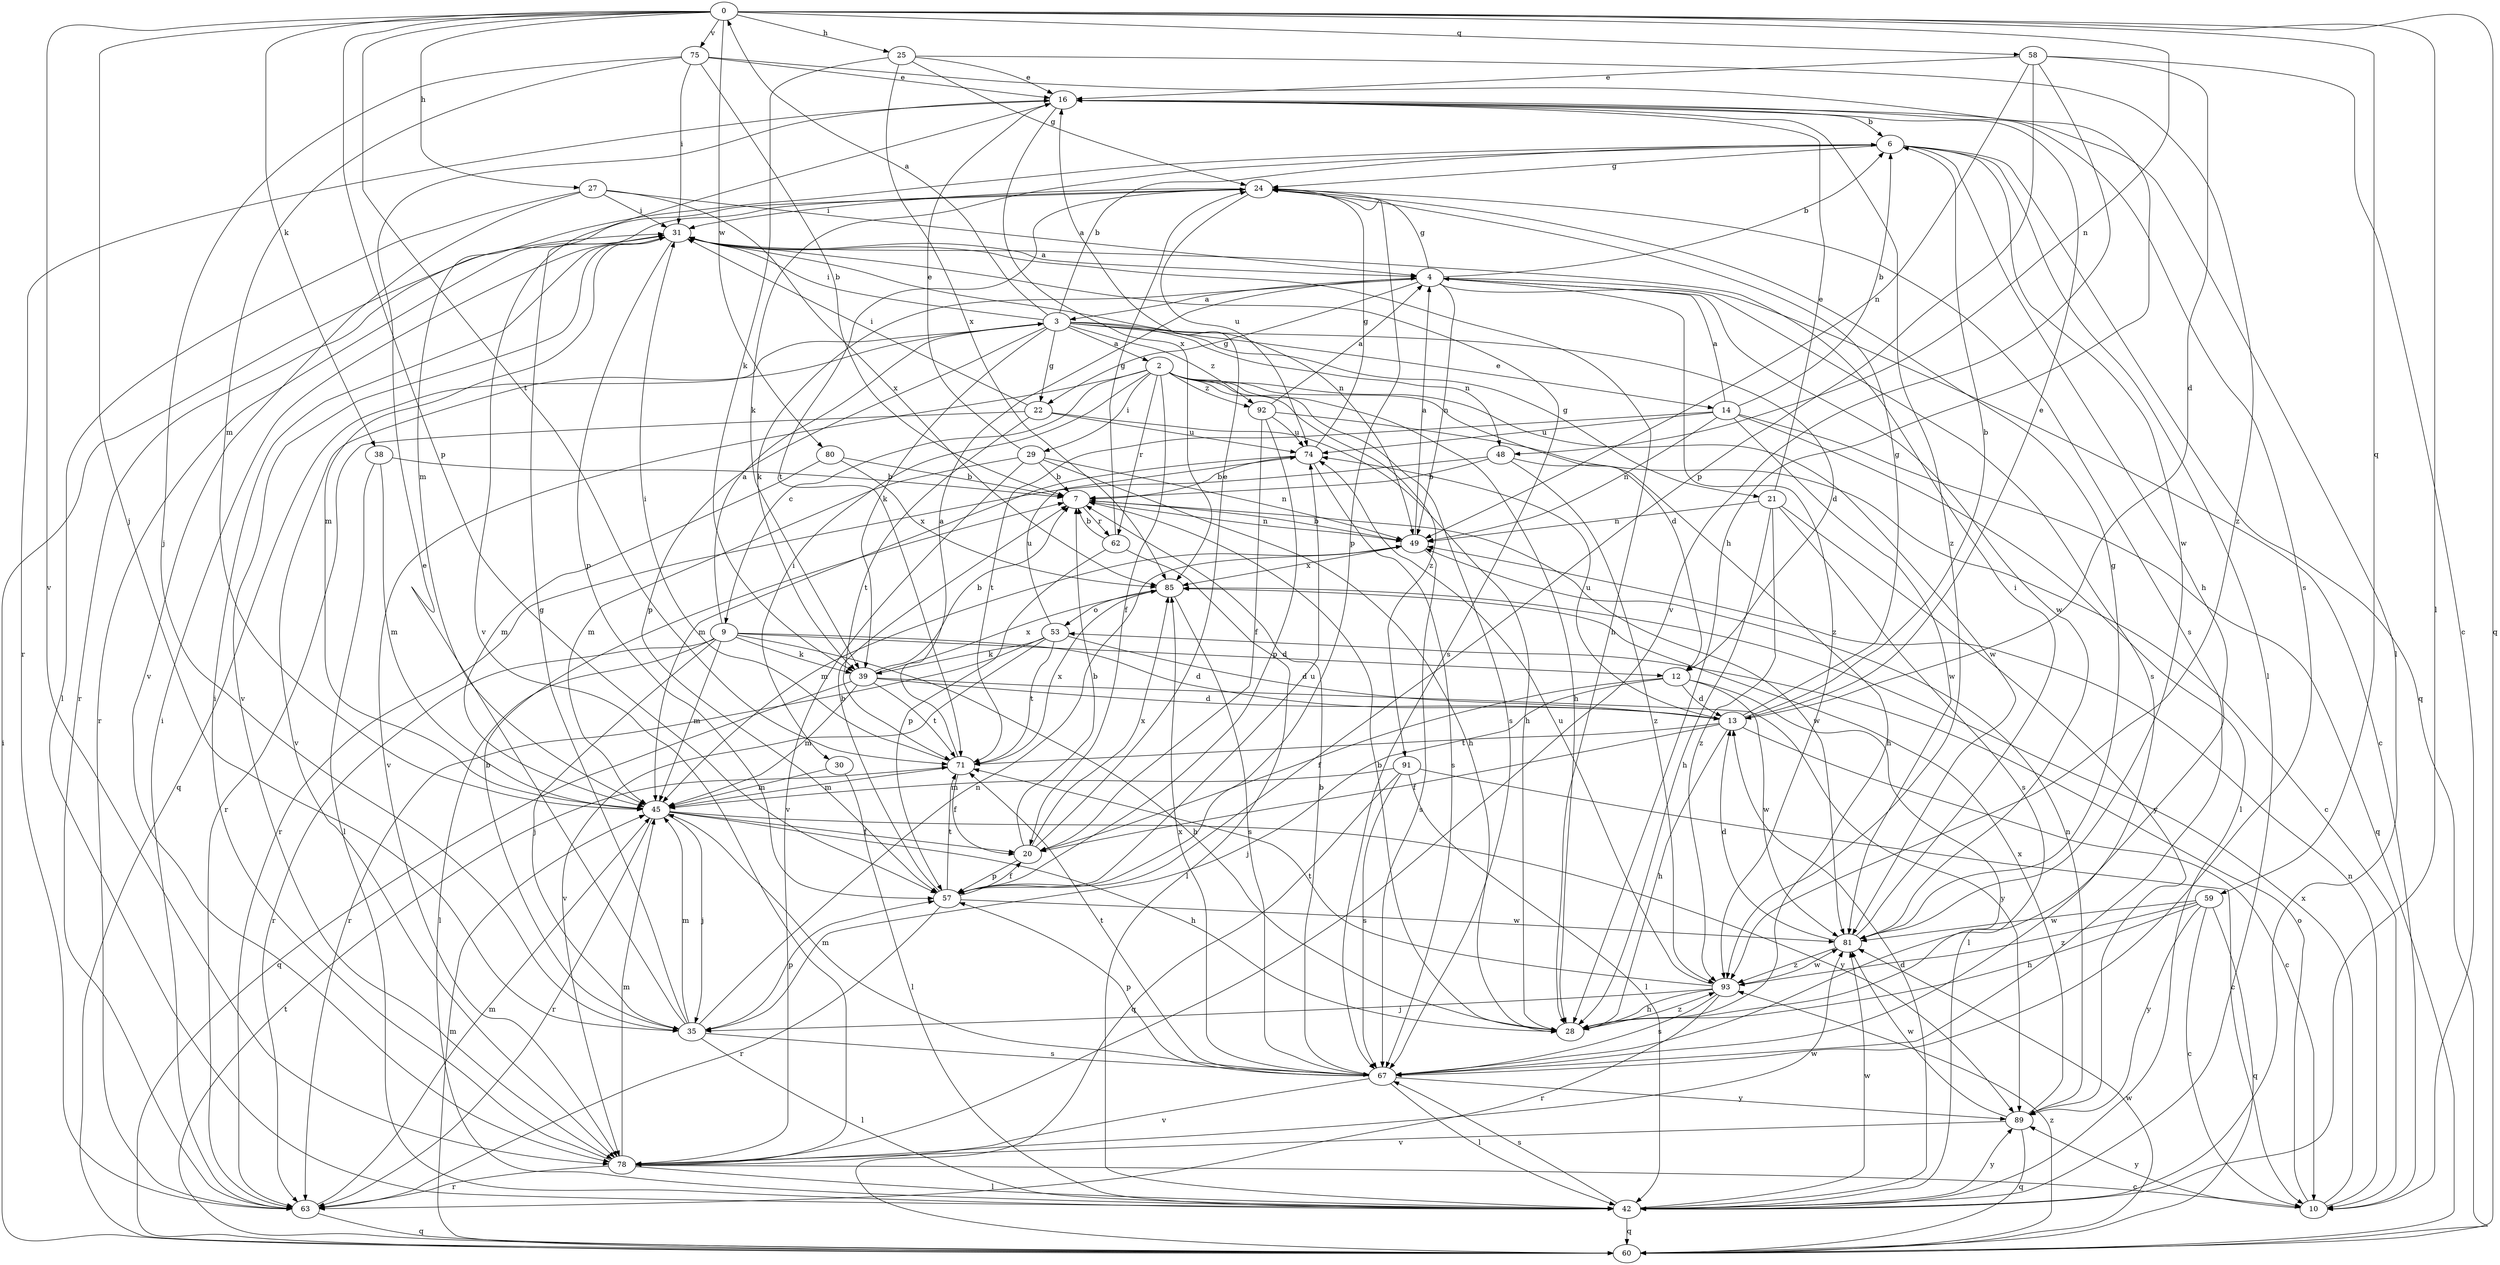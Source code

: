 strict digraph  {
0;
2;
3;
4;
6;
7;
9;
10;
12;
13;
14;
16;
20;
21;
22;
24;
25;
27;
28;
29;
30;
31;
35;
38;
39;
42;
45;
48;
49;
53;
57;
58;
59;
60;
62;
63;
67;
71;
74;
75;
78;
80;
81;
85;
89;
91;
92;
93;
0 -> 25  [label=h];
0 -> 27  [label=h];
0 -> 35  [label=j];
0 -> 38  [label=k];
0 -> 42  [label=l];
0 -> 48  [label=n];
0 -> 57  [label=p];
0 -> 58  [label=q];
0 -> 59  [label=q];
0 -> 60  [label=q];
0 -> 71  [label=t];
0 -> 75  [label=v];
0 -> 78  [label=v];
0 -> 80  [label=w];
2 -> 9  [label=c];
2 -> 12  [label=d];
2 -> 20  [label=f];
2 -> 28  [label=h];
2 -> 29  [label=i];
2 -> 30  [label=i];
2 -> 62  [label=r];
2 -> 67  [label=s];
2 -> 78  [label=v];
2 -> 81  [label=w];
2 -> 91  [label=z];
2 -> 92  [label=z];
3 -> 0  [label=a];
3 -> 2  [label=a];
3 -> 6  [label=b];
3 -> 12  [label=d];
3 -> 14  [label=e];
3 -> 21  [label=g];
3 -> 22  [label=g];
3 -> 31  [label=i];
3 -> 39  [label=k];
3 -> 48  [label=n];
3 -> 57  [label=p];
3 -> 60  [label=q];
3 -> 78  [label=v];
3 -> 92  [label=z];
4 -> 3  [label=a];
4 -> 6  [label=b];
4 -> 10  [label=c];
4 -> 22  [label=g];
4 -> 24  [label=g];
4 -> 39  [label=k];
4 -> 49  [label=n];
4 -> 67  [label=s];
4 -> 81  [label=w];
4 -> 93  [label=z];
6 -> 24  [label=g];
6 -> 28  [label=h];
6 -> 39  [label=k];
6 -> 42  [label=l];
6 -> 45  [label=m];
6 -> 60  [label=q];
6 -> 81  [label=w];
7 -> 49  [label=n];
7 -> 62  [label=r];
7 -> 81  [label=w];
9 -> 3  [label=a];
9 -> 12  [label=d];
9 -> 13  [label=d];
9 -> 28  [label=h];
9 -> 35  [label=j];
9 -> 39  [label=k];
9 -> 42  [label=l];
9 -> 45  [label=m];
9 -> 63  [label=r];
10 -> 49  [label=n];
10 -> 53  [label=o];
10 -> 85  [label=x];
10 -> 89  [label=y];
12 -> 13  [label=d];
12 -> 20  [label=f];
12 -> 35  [label=j];
12 -> 42  [label=l];
12 -> 81  [label=w];
13 -> 6  [label=b];
13 -> 10  [label=c];
13 -> 16  [label=e];
13 -> 20  [label=f];
13 -> 24  [label=g];
13 -> 28  [label=h];
13 -> 71  [label=t];
13 -> 74  [label=u];
14 -> 4  [label=a];
14 -> 6  [label=b];
14 -> 42  [label=l];
14 -> 49  [label=n];
14 -> 60  [label=q];
14 -> 71  [label=t];
14 -> 74  [label=u];
14 -> 81  [label=w];
16 -> 6  [label=b];
16 -> 42  [label=l];
16 -> 63  [label=r];
16 -> 67  [label=s];
16 -> 78  [label=v];
16 -> 85  [label=x];
16 -> 93  [label=z];
20 -> 7  [label=b];
20 -> 16  [label=e];
20 -> 57  [label=p];
20 -> 85  [label=x];
21 -> 16  [label=e];
21 -> 28  [label=h];
21 -> 49  [label=n];
21 -> 67  [label=s];
21 -> 89  [label=y];
21 -> 93  [label=z];
22 -> 28  [label=h];
22 -> 31  [label=i];
22 -> 63  [label=r];
22 -> 71  [label=t];
22 -> 74  [label=u];
24 -> 31  [label=i];
24 -> 57  [label=p];
24 -> 63  [label=r];
24 -> 67  [label=s];
24 -> 71  [label=t];
24 -> 74  [label=u];
25 -> 16  [label=e];
25 -> 24  [label=g];
25 -> 39  [label=k];
25 -> 85  [label=x];
25 -> 93  [label=z];
27 -> 4  [label=a];
27 -> 31  [label=i];
27 -> 42  [label=l];
27 -> 78  [label=v];
27 -> 85  [label=x];
28 -> 7  [label=b];
28 -> 93  [label=z];
29 -> 7  [label=b];
29 -> 16  [label=e];
29 -> 28  [label=h];
29 -> 45  [label=m];
29 -> 49  [label=n];
29 -> 78  [label=v];
30 -> 42  [label=l];
30 -> 45  [label=m];
31 -> 4  [label=a];
31 -> 28  [label=h];
31 -> 45  [label=m];
31 -> 49  [label=n];
31 -> 57  [label=p];
31 -> 63  [label=r];
31 -> 67  [label=s];
31 -> 78  [label=v];
35 -> 7  [label=b];
35 -> 16  [label=e];
35 -> 24  [label=g];
35 -> 42  [label=l];
35 -> 45  [label=m];
35 -> 49  [label=n];
35 -> 57  [label=p];
35 -> 67  [label=s];
38 -> 7  [label=b];
38 -> 42  [label=l];
38 -> 45  [label=m];
39 -> 7  [label=b];
39 -> 13  [label=d];
39 -> 45  [label=m];
39 -> 60  [label=q];
39 -> 71  [label=t];
39 -> 85  [label=x];
39 -> 89  [label=y];
42 -> 13  [label=d];
42 -> 60  [label=q];
42 -> 67  [label=s];
42 -> 81  [label=w];
42 -> 89  [label=y];
45 -> 20  [label=f];
45 -> 28  [label=h];
45 -> 35  [label=j];
45 -> 63  [label=r];
45 -> 89  [label=y];
48 -> 7  [label=b];
48 -> 28  [label=h];
48 -> 63  [label=r];
48 -> 93  [label=z];
49 -> 4  [label=a];
49 -> 7  [label=b];
49 -> 45  [label=m];
49 -> 67  [label=s];
49 -> 85  [label=x];
53 -> 13  [label=d];
53 -> 39  [label=k];
53 -> 63  [label=r];
53 -> 71  [label=t];
53 -> 74  [label=u];
53 -> 78  [label=v];
57 -> 7  [label=b];
57 -> 20  [label=f];
57 -> 63  [label=r];
57 -> 71  [label=t];
57 -> 74  [label=u];
57 -> 81  [label=w];
58 -> 10  [label=c];
58 -> 13  [label=d];
58 -> 16  [label=e];
58 -> 49  [label=n];
58 -> 57  [label=p];
58 -> 78  [label=v];
59 -> 10  [label=c];
59 -> 28  [label=h];
59 -> 60  [label=q];
59 -> 81  [label=w];
59 -> 89  [label=y];
59 -> 93  [label=z];
60 -> 31  [label=i];
60 -> 45  [label=m];
60 -> 71  [label=t];
60 -> 81  [label=w];
60 -> 93  [label=z];
62 -> 7  [label=b];
62 -> 24  [label=g];
62 -> 42  [label=l];
62 -> 57  [label=p];
63 -> 31  [label=i];
63 -> 45  [label=m];
63 -> 60  [label=q];
67 -> 7  [label=b];
67 -> 42  [label=l];
67 -> 45  [label=m];
67 -> 57  [label=p];
67 -> 71  [label=t];
67 -> 78  [label=v];
67 -> 85  [label=x];
67 -> 89  [label=y];
71 -> 4  [label=a];
71 -> 20  [label=f];
71 -> 31  [label=i];
71 -> 45  [label=m];
71 -> 85  [label=x];
74 -> 7  [label=b];
74 -> 24  [label=g];
74 -> 45  [label=m];
74 -> 67  [label=s];
75 -> 7  [label=b];
75 -> 16  [label=e];
75 -> 28  [label=h];
75 -> 31  [label=i];
75 -> 35  [label=j];
75 -> 45  [label=m];
78 -> 10  [label=c];
78 -> 31  [label=i];
78 -> 42  [label=l];
78 -> 45  [label=m];
78 -> 63  [label=r];
78 -> 81  [label=w];
80 -> 7  [label=b];
80 -> 45  [label=m];
80 -> 85  [label=x];
81 -> 13  [label=d];
81 -> 24  [label=g];
81 -> 31  [label=i];
81 -> 93  [label=z];
85 -> 53  [label=o];
85 -> 67  [label=s];
89 -> 49  [label=n];
89 -> 60  [label=q];
89 -> 78  [label=v];
89 -> 81  [label=w];
89 -> 85  [label=x];
91 -> 10  [label=c];
91 -> 42  [label=l];
91 -> 45  [label=m];
91 -> 60  [label=q];
91 -> 67  [label=s];
92 -> 4  [label=a];
92 -> 10  [label=c];
92 -> 20  [label=f];
92 -> 57  [label=p];
92 -> 74  [label=u];
93 -> 28  [label=h];
93 -> 35  [label=j];
93 -> 63  [label=r];
93 -> 67  [label=s];
93 -> 71  [label=t];
93 -> 74  [label=u];
93 -> 81  [label=w];
}
